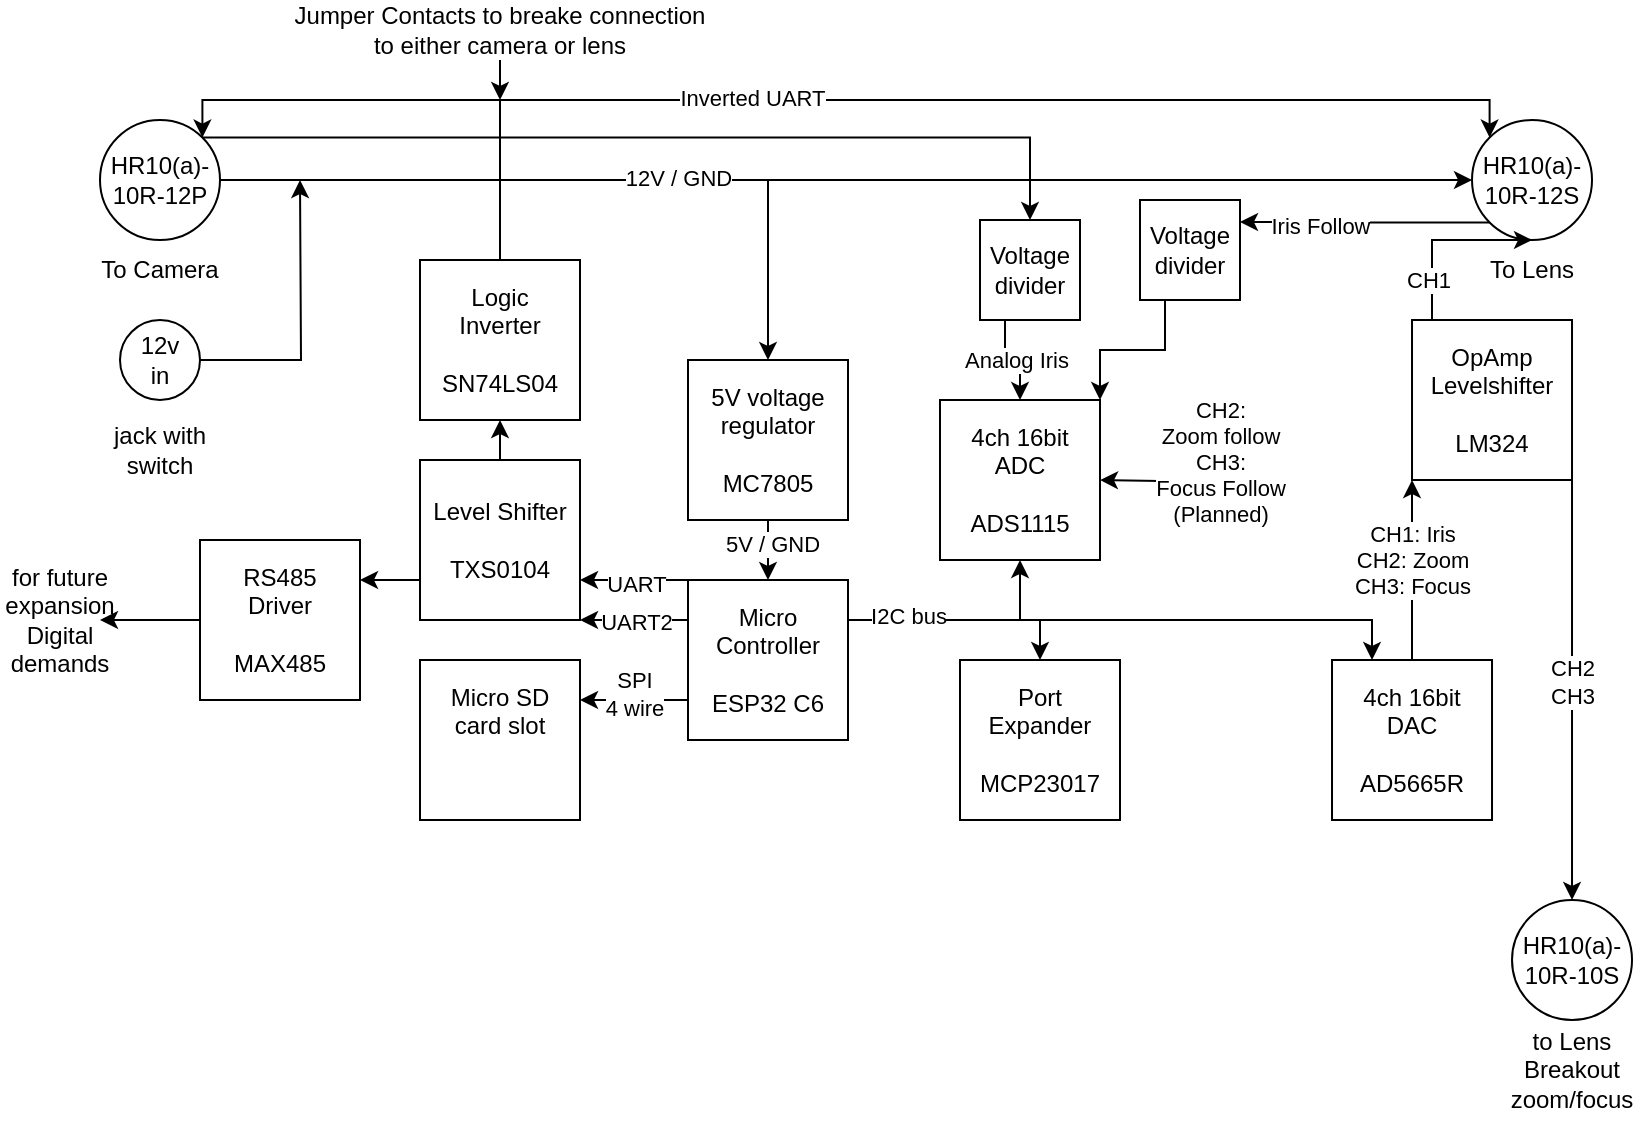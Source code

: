 <mxfile version="28.1.1">
  <diagram name="Seite-1" id="Hahzg_7kRcaVDWdicUzG">
    <mxGraphModel dx="1375" dy="1948" grid="1" gridSize="10" guides="1" tooltips="1" connect="1" arrows="1" fold="1" page="1" pageScale="1" pageWidth="827" pageHeight="1169" math="0" shadow="0">
      <root>
        <mxCell id="0" />
        <mxCell id="1" parent="0" />
        <mxCell id="dG8D63lNI3oWvQCbFCwT-28" style="edgeStyle=orthogonalEdgeStyle;rounded=0;orthogonalLoop=1;jettySize=auto;html=1;exitX=0;exitY=0;exitDx=0;exitDy=0;entryX=1;entryY=0.75;entryDx=0;entryDy=0;" edge="1" parent="1" source="dG8D63lNI3oWvQCbFCwT-1" target="dG8D63lNI3oWvQCbFCwT-6">
          <mxGeometry relative="1" as="geometry">
            <Array as="points">
              <mxPoint x="320" y="270" />
            </Array>
          </mxGeometry>
        </mxCell>
        <mxCell id="dG8D63lNI3oWvQCbFCwT-29" value="UART" style="edgeLabel;html=1;align=center;verticalAlign=middle;resizable=0;points=[];" vertex="1" connectable="0" parent="dG8D63lNI3oWvQCbFCwT-28">
          <mxGeometry x="0.333" y="2" relative="1" as="geometry">
            <mxPoint x="10" as="offset" />
          </mxGeometry>
        </mxCell>
        <mxCell id="dG8D63lNI3oWvQCbFCwT-38" style="edgeStyle=orthogonalEdgeStyle;rounded=0;orthogonalLoop=1;jettySize=auto;html=1;exitX=0;exitY=0.25;exitDx=0;exitDy=0;entryX=1;entryY=1;entryDx=0;entryDy=0;" edge="1" parent="1" source="dG8D63lNI3oWvQCbFCwT-1" target="dG8D63lNI3oWvQCbFCwT-6">
          <mxGeometry relative="1" as="geometry">
            <Array as="points">
              <mxPoint x="340" y="290" />
              <mxPoint x="340" y="290" />
            </Array>
          </mxGeometry>
        </mxCell>
        <mxCell id="dG8D63lNI3oWvQCbFCwT-39" value="UART2" style="edgeLabel;html=1;align=center;verticalAlign=middle;resizable=0;points=[];" vertex="1" connectable="0" parent="dG8D63lNI3oWvQCbFCwT-38">
          <mxGeometry x="0.037" y="1" relative="1" as="geometry">
            <mxPoint x="2" as="offset" />
          </mxGeometry>
        </mxCell>
        <mxCell id="dG8D63lNI3oWvQCbFCwT-43" style="edgeStyle=orthogonalEdgeStyle;rounded=0;orthogonalLoop=1;jettySize=auto;html=1;exitX=0;exitY=0.75;exitDx=0;exitDy=0;entryX=1;entryY=0.25;entryDx=0;entryDy=0;" edge="1" parent="1" source="dG8D63lNI3oWvQCbFCwT-1" target="dG8D63lNI3oWvQCbFCwT-5">
          <mxGeometry relative="1" as="geometry" />
        </mxCell>
        <mxCell id="dG8D63lNI3oWvQCbFCwT-44" value="SPI&lt;br&gt;4 wire" style="edgeLabel;html=1;align=center;verticalAlign=middle;resizable=0;points=[];" vertex="1" connectable="0" parent="dG8D63lNI3oWvQCbFCwT-43">
          <mxGeometry y="-3" relative="1" as="geometry">
            <mxPoint as="offset" />
          </mxGeometry>
        </mxCell>
        <mxCell id="dG8D63lNI3oWvQCbFCwT-45" style="edgeStyle=orthogonalEdgeStyle;rounded=0;orthogonalLoop=1;jettySize=auto;html=1;exitX=1;exitY=0.25;exitDx=0;exitDy=0;entryX=0.5;entryY=1;entryDx=0;entryDy=0;" edge="1" parent="1" source="dG8D63lNI3oWvQCbFCwT-1" target="dG8D63lNI3oWvQCbFCwT-3">
          <mxGeometry relative="1" as="geometry" />
        </mxCell>
        <mxCell id="dG8D63lNI3oWvQCbFCwT-46" style="edgeStyle=orthogonalEdgeStyle;rounded=0;orthogonalLoop=1;jettySize=auto;html=1;exitX=1;exitY=0.25;exitDx=0;exitDy=0;entryX=0.25;entryY=0;entryDx=0;entryDy=0;" edge="1" parent="1" source="dG8D63lNI3oWvQCbFCwT-1" target="dG8D63lNI3oWvQCbFCwT-4">
          <mxGeometry relative="1" as="geometry">
            <Array as="points">
              <mxPoint x="716" y="290" />
            </Array>
          </mxGeometry>
        </mxCell>
        <mxCell id="dG8D63lNI3oWvQCbFCwT-47" style="edgeStyle=orthogonalEdgeStyle;rounded=0;orthogonalLoop=1;jettySize=auto;html=1;exitX=1;exitY=0.25;exitDx=0;exitDy=0;entryX=0.5;entryY=0;entryDx=0;entryDy=0;" edge="1" parent="1" source="dG8D63lNI3oWvQCbFCwT-1" target="dG8D63lNI3oWvQCbFCwT-2">
          <mxGeometry relative="1" as="geometry" />
        </mxCell>
        <mxCell id="dG8D63lNI3oWvQCbFCwT-48" value="I2C bus" style="edgeLabel;html=1;align=center;verticalAlign=middle;resizable=0;points=[];" vertex="1" connectable="0" parent="dG8D63lNI3oWvQCbFCwT-47">
          <mxGeometry x="-0.797" y="2" relative="1" as="geometry">
            <mxPoint x="18" as="offset" />
          </mxGeometry>
        </mxCell>
        <mxCell id="dG8D63lNI3oWvQCbFCwT-1" value="&lt;div&gt;Micro&lt;/div&gt;&lt;div&gt;Controller&lt;/div&gt;&lt;div&gt;&lt;br&gt;&lt;/div&gt;ESP32 C6" style="whiteSpace=wrap;html=1;aspect=fixed;" vertex="1" parent="1">
          <mxGeometry x="374" y="270" width="80" height="80" as="geometry" />
        </mxCell>
        <mxCell id="dG8D63lNI3oWvQCbFCwT-2" value="&lt;div&gt;Port&lt;/div&gt;&lt;div&gt;Expander&lt;br&gt;&lt;br&gt;MCP23017&lt;/div&gt;" style="whiteSpace=wrap;html=1;aspect=fixed;" vertex="1" parent="1">
          <mxGeometry x="510" y="310" width="80" height="80" as="geometry" />
        </mxCell>
        <mxCell id="dG8D63lNI3oWvQCbFCwT-3" value="&lt;div&gt;4ch 16bit&lt;/div&gt;&lt;div&gt;ADC&lt;/div&gt;&lt;div&gt;&lt;br&gt;&lt;/div&gt;&lt;div&gt;ADS1115&lt;/div&gt;" style="whiteSpace=wrap;html=1;aspect=fixed;" vertex="1" parent="1">
          <mxGeometry x="500" y="180" width="80" height="80" as="geometry" />
        </mxCell>
        <mxCell id="dG8D63lNI3oWvQCbFCwT-53" style="edgeStyle=orthogonalEdgeStyle;rounded=0;orthogonalLoop=1;jettySize=auto;html=1;exitX=0.5;exitY=0;exitDx=0;exitDy=0;" edge="1" parent="1" source="dG8D63lNI3oWvQCbFCwT-4" target="dG8D63lNI3oWvQCbFCwT-59">
          <mxGeometry relative="1" as="geometry">
            <mxPoint x="816.01" y="230" as="targetPoint" />
            <Array as="points">
              <mxPoint x="736.01" y="220" />
              <mxPoint x="736.01" y="220" />
            </Array>
          </mxGeometry>
        </mxCell>
        <mxCell id="dG8D63lNI3oWvQCbFCwT-54" value="CH1: Iris&lt;br&gt;CH2: Zoom&lt;br&gt;CH3: Focus" style="edgeLabel;html=1;align=center;verticalAlign=middle;resizable=0;points=[];" vertex="1" connectable="0" parent="dG8D63lNI3oWvQCbFCwT-53">
          <mxGeometry x="-0.148" y="1" relative="1" as="geometry">
            <mxPoint x="1" y="-12" as="offset" />
          </mxGeometry>
        </mxCell>
        <mxCell id="dG8D63lNI3oWvQCbFCwT-4" value="&lt;div&gt;4ch 16bit&lt;/div&gt;&lt;div&gt;DAC&lt;/div&gt;&lt;div&gt;&lt;br&gt;&lt;/div&gt;&lt;div&gt;AD5665R&lt;/div&gt;" style="whiteSpace=wrap;html=1;aspect=fixed;" vertex="1" parent="1">
          <mxGeometry x="696.01" y="310" width="80" height="80" as="geometry" />
        </mxCell>
        <mxCell id="dG8D63lNI3oWvQCbFCwT-5" value="&lt;div&gt;Micro SD&lt;/div&gt;&lt;div&gt;card slot&lt;/div&gt;&lt;div&gt;&lt;br&gt;&lt;/div&gt;&lt;div&gt;&lt;br&gt;&lt;/div&gt;" style="whiteSpace=wrap;html=1;aspect=fixed;" vertex="1" parent="1">
          <mxGeometry x="240" y="310" width="80" height="80" as="geometry" />
        </mxCell>
        <mxCell id="dG8D63lNI3oWvQCbFCwT-30" style="edgeStyle=orthogonalEdgeStyle;rounded=0;orthogonalLoop=1;jettySize=auto;html=1;exitX=0.5;exitY=0;exitDx=0;exitDy=0;entryX=0.5;entryY=1;entryDx=0;entryDy=0;" edge="1" parent="1" source="dG8D63lNI3oWvQCbFCwT-6" target="dG8D63lNI3oWvQCbFCwT-7">
          <mxGeometry relative="1" as="geometry" />
        </mxCell>
        <mxCell id="dG8D63lNI3oWvQCbFCwT-56" style="edgeStyle=orthogonalEdgeStyle;rounded=0;orthogonalLoop=1;jettySize=auto;html=1;exitX=0;exitY=0.75;exitDx=0;exitDy=0;entryX=1;entryY=0.25;entryDx=0;entryDy=0;" edge="1" parent="1" source="dG8D63lNI3oWvQCbFCwT-6" target="dG8D63lNI3oWvQCbFCwT-37">
          <mxGeometry relative="1" as="geometry" />
        </mxCell>
        <mxCell id="dG8D63lNI3oWvQCbFCwT-6" value="Level Shifter&lt;br&gt;&lt;br&gt;TXS0104" style="whiteSpace=wrap;html=1;aspect=fixed;" vertex="1" parent="1">
          <mxGeometry x="240" y="210" width="80" height="80" as="geometry" />
        </mxCell>
        <mxCell id="dG8D63lNI3oWvQCbFCwT-31" style="edgeStyle=orthogonalEdgeStyle;rounded=0;orthogonalLoop=1;jettySize=auto;html=1;exitX=0.5;exitY=0;exitDx=0;exitDy=0;entryX=1;entryY=0;entryDx=0;entryDy=0;" edge="1" parent="1" source="dG8D63lNI3oWvQCbFCwT-7" target="dG8D63lNI3oWvQCbFCwT-17">
          <mxGeometry relative="1" as="geometry">
            <Array as="points">
              <mxPoint x="280" y="30" />
              <mxPoint x="131" y="30" />
            </Array>
          </mxGeometry>
        </mxCell>
        <mxCell id="dG8D63lNI3oWvQCbFCwT-32" style="edgeStyle=orthogonalEdgeStyle;rounded=0;orthogonalLoop=1;jettySize=auto;html=1;exitX=0.5;exitY=0;exitDx=0;exitDy=0;entryX=0;entryY=0;entryDx=0;entryDy=0;" edge="1" parent="1" source="dG8D63lNI3oWvQCbFCwT-7" target="dG8D63lNI3oWvQCbFCwT-16">
          <mxGeometry relative="1" as="geometry">
            <Array as="points">
              <mxPoint x="280" y="30" />
              <mxPoint x="775" y="30" />
            </Array>
          </mxGeometry>
        </mxCell>
        <mxCell id="dG8D63lNI3oWvQCbFCwT-33" value="Inverted UART" style="edgeLabel;html=1;align=center;verticalAlign=middle;resizable=0;points=[];" vertex="1" connectable="0" parent="dG8D63lNI3oWvQCbFCwT-32">
          <mxGeometry x="-0.306" y="1" relative="1" as="geometry">
            <mxPoint as="offset" />
          </mxGeometry>
        </mxCell>
        <mxCell id="dG8D63lNI3oWvQCbFCwT-7" value="&lt;div&gt;Logic&lt;/div&gt;&lt;div&gt;Inverter&lt;/div&gt;&lt;div&gt;&lt;br&gt;&lt;/div&gt;&lt;div&gt;SN74LS04&lt;/div&gt;" style="whiteSpace=wrap;html=1;aspect=fixed;" vertex="1" parent="1">
          <mxGeometry x="240" y="110" width="80" height="80" as="geometry" />
        </mxCell>
        <mxCell id="dG8D63lNI3oWvQCbFCwT-25" style="edgeStyle=orthogonalEdgeStyle;rounded=0;orthogonalLoop=1;jettySize=auto;html=1;exitX=0.5;exitY=1;exitDx=0;exitDy=0;entryX=0.5;entryY=0;entryDx=0;entryDy=0;" edge="1" parent="1" source="dG8D63lNI3oWvQCbFCwT-8" target="dG8D63lNI3oWvQCbFCwT-1">
          <mxGeometry relative="1" as="geometry" />
        </mxCell>
        <mxCell id="dG8D63lNI3oWvQCbFCwT-26" value="5V / GND" style="edgeLabel;html=1;align=center;verticalAlign=middle;resizable=0;points=[];" vertex="1" connectable="0" parent="dG8D63lNI3oWvQCbFCwT-25">
          <mxGeometry x="-0.25" y="2" relative="1" as="geometry">
            <mxPoint as="offset" />
          </mxGeometry>
        </mxCell>
        <mxCell id="dG8D63lNI3oWvQCbFCwT-8" value="&lt;div&gt;5V voltage&lt;/div&gt;&lt;div&gt;regulator&lt;/div&gt;&lt;div&gt;&lt;br&gt;&lt;/div&gt;&lt;div&gt;MC7805&lt;/div&gt;" style="whiteSpace=wrap;html=1;aspect=fixed;" vertex="1" parent="1">
          <mxGeometry x="374" y="160" width="80" height="80" as="geometry" />
        </mxCell>
        <mxCell id="dG8D63lNI3oWvQCbFCwT-21" style="edgeStyle=orthogonalEdgeStyle;rounded=0;orthogonalLoop=1;jettySize=auto;html=1;exitX=1;exitY=0.5;exitDx=0;exitDy=0;" edge="1" parent="1" source="dG8D63lNI3oWvQCbFCwT-13">
          <mxGeometry relative="1" as="geometry">
            <mxPoint x="180" y="70" as="targetPoint" />
          </mxGeometry>
        </mxCell>
        <mxCell id="dG8D63lNI3oWvQCbFCwT-13" value="&lt;div&gt;12v&lt;/div&gt;&lt;div&gt;in&lt;/div&gt;" style="ellipse;whiteSpace=wrap;html=1;aspect=fixed;" vertex="1" parent="1">
          <mxGeometry x="90" y="140" width="40" height="40" as="geometry" />
        </mxCell>
        <mxCell id="dG8D63lNI3oWvQCbFCwT-14" value="jack with switch" style="text;html=1;align=center;verticalAlign=middle;whiteSpace=wrap;rounded=0;" vertex="1" parent="1">
          <mxGeometry x="80" y="190" width="60" height="30" as="geometry" />
        </mxCell>
        <mxCell id="dG8D63lNI3oWvQCbFCwT-74" style="edgeStyle=orthogonalEdgeStyle;rounded=0;orthogonalLoop=1;jettySize=auto;html=1;exitX=0;exitY=1;exitDx=0;exitDy=0;" edge="1" parent="1" source="dG8D63lNI3oWvQCbFCwT-16">
          <mxGeometry relative="1" as="geometry">
            <mxPoint x="650" y="91" as="targetPoint" />
          </mxGeometry>
        </mxCell>
        <mxCell id="dG8D63lNI3oWvQCbFCwT-77" value="Iris Follow" style="edgeLabel;html=1;align=center;verticalAlign=middle;resizable=0;points=[];" vertex="1" connectable="0" parent="dG8D63lNI3oWvQCbFCwT-74">
          <mxGeometry x="0.375" y="1" relative="1" as="geometry">
            <mxPoint x="1" as="offset" />
          </mxGeometry>
        </mxCell>
        <mxCell id="dG8D63lNI3oWvQCbFCwT-16" value="&lt;div&gt;HR10(a)-&lt;/div&gt;&lt;div&gt;10R-12S&lt;/div&gt;" style="ellipse;whiteSpace=wrap;html=1;aspect=fixed;" vertex="1" parent="1">
          <mxGeometry x="766.01" y="40" width="60" height="60" as="geometry" />
        </mxCell>
        <mxCell id="dG8D63lNI3oWvQCbFCwT-22" style="edgeStyle=orthogonalEdgeStyle;rounded=0;orthogonalLoop=1;jettySize=auto;html=1;exitX=1;exitY=0.5;exitDx=0;exitDy=0;entryX=0.5;entryY=0;entryDx=0;entryDy=0;" edge="1" parent="1" source="dG8D63lNI3oWvQCbFCwT-17" target="dG8D63lNI3oWvQCbFCwT-8">
          <mxGeometry relative="1" as="geometry" />
        </mxCell>
        <mxCell id="dG8D63lNI3oWvQCbFCwT-23" style="edgeStyle=orthogonalEdgeStyle;rounded=0;orthogonalLoop=1;jettySize=auto;html=1;exitX=1;exitY=0.5;exitDx=0;exitDy=0;entryX=0;entryY=0.5;entryDx=0;entryDy=0;" edge="1" parent="1" source="dG8D63lNI3oWvQCbFCwT-17" target="dG8D63lNI3oWvQCbFCwT-16">
          <mxGeometry relative="1" as="geometry" />
        </mxCell>
        <mxCell id="dG8D63lNI3oWvQCbFCwT-24" value="12V / GND" style="edgeLabel;html=1;align=center;verticalAlign=middle;resizable=0;points=[];" vertex="1" connectable="0" parent="dG8D63lNI3oWvQCbFCwT-23">
          <mxGeometry x="-0.268" y="1" relative="1" as="geometry">
            <mxPoint as="offset" />
          </mxGeometry>
        </mxCell>
        <mxCell id="dG8D63lNI3oWvQCbFCwT-65" style="edgeStyle=orthogonalEdgeStyle;rounded=0;orthogonalLoop=1;jettySize=auto;html=1;exitX=0.25;exitY=1;exitDx=0;exitDy=0;entryX=0.5;entryY=0;entryDx=0;entryDy=0;" edge="1" parent="1" source="dG8D63lNI3oWvQCbFCwT-60" target="dG8D63lNI3oWvQCbFCwT-3">
          <mxGeometry relative="1" as="geometry" />
        </mxCell>
        <mxCell id="dG8D63lNI3oWvQCbFCwT-66" value="Analog Iris" style="edgeLabel;html=1;align=center;verticalAlign=middle;resizable=0;points=[];" vertex="1" connectable="0" parent="dG8D63lNI3oWvQCbFCwT-65">
          <mxGeometry x="0.047" relative="1" as="geometry">
            <mxPoint as="offset" />
          </mxGeometry>
        </mxCell>
        <mxCell id="dG8D63lNI3oWvQCbFCwT-17" value="&lt;div&gt;HR10(a)-&lt;/div&gt;&lt;div&gt;10R-12P&lt;/div&gt;" style="ellipse;whiteSpace=wrap;html=1;aspect=fixed;" vertex="1" parent="1">
          <mxGeometry x="80" y="40" width="60" height="60" as="geometry" />
        </mxCell>
        <mxCell id="dG8D63lNI3oWvQCbFCwT-19" value="To Camera" style="text;html=1;align=center;verticalAlign=middle;whiteSpace=wrap;rounded=0;" vertex="1" parent="1">
          <mxGeometry x="75" y="100" width="70" height="30" as="geometry" />
        </mxCell>
        <mxCell id="dG8D63lNI3oWvQCbFCwT-20" value="To Lens" style="text;html=1;align=center;verticalAlign=middle;whiteSpace=wrap;rounded=0;" vertex="1" parent="1">
          <mxGeometry x="766.01" y="100" width="60" height="30" as="geometry" />
        </mxCell>
        <mxCell id="dG8D63lNI3oWvQCbFCwT-35" style="edgeStyle=orthogonalEdgeStyle;rounded=0;orthogonalLoop=1;jettySize=auto;html=1;exitX=0.5;exitY=1;exitDx=0;exitDy=0;" edge="1" parent="1" source="dG8D63lNI3oWvQCbFCwT-34">
          <mxGeometry relative="1" as="geometry">
            <mxPoint x="280" y="30" as="targetPoint" />
          </mxGeometry>
        </mxCell>
        <mxCell id="dG8D63lNI3oWvQCbFCwT-34" value="Jumper Contacts to breake connection to either camera or lens" style="text;html=1;align=center;verticalAlign=middle;whiteSpace=wrap;rounded=0;" vertex="1" parent="1">
          <mxGeometry x="170" y="-20" width="220" height="30" as="geometry" />
        </mxCell>
        <mxCell id="dG8D63lNI3oWvQCbFCwT-41" style="edgeStyle=orthogonalEdgeStyle;rounded=0;orthogonalLoop=1;jettySize=auto;html=1;exitX=0;exitY=0.5;exitDx=0;exitDy=0;" edge="1" parent="1" source="dG8D63lNI3oWvQCbFCwT-37">
          <mxGeometry relative="1" as="geometry">
            <mxPoint x="80" y="290" as="targetPoint" />
          </mxGeometry>
        </mxCell>
        <mxCell id="dG8D63lNI3oWvQCbFCwT-37" value="&lt;div&gt;RS485&lt;/div&gt;&lt;div&gt;Driver&lt;/div&gt;&lt;br&gt;MAX485" style="whiteSpace=wrap;html=1;aspect=fixed;" vertex="1" parent="1">
          <mxGeometry x="130" y="250" width="80" height="80" as="geometry" />
        </mxCell>
        <mxCell id="dG8D63lNI3oWvQCbFCwT-42" value="&lt;div&gt;for future expansion&lt;/div&gt;&lt;div&gt;Digital demands&lt;/div&gt;" style="text;html=1;align=center;verticalAlign=middle;whiteSpace=wrap;rounded=0;" vertex="1" parent="1">
          <mxGeometry x="30" y="275" width="60" height="30" as="geometry" />
        </mxCell>
        <mxCell id="dG8D63lNI3oWvQCbFCwT-55" value="&lt;div&gt;HR10(a)-&lt;/div&gt;&lt;div&gt;10R-10S&lt;/div&gt;" style="ellipse;whiteSpace=wrap;html=1;aspect=fixed;" vertex="1" parent="1">
          <mxGeometry x="786.01" y="430" width="60" height="60" as="geometry" />
        </mxCell>
        <mxCell id="dG8D63lNI3oWvQCbFCwT-57" value="to Lens&lt;br&gt;Breakout&lt;br&gt;zoom/focus" style="text;html=1;align=center;verticalAlign=middle;whiteSpace=wrap;rounded=0;" vertex="1" parent="1">
          <mxGeometry x="781.01" y="490" width="70" height="50" as="geometry" />
        </mxCell>
        <mxCell id="dG8D63lNI3oWvQCbFCwT-61" style="edgeStyle=orthogonalEdgeStyle;rounded=0;orthogonalLoop=1;jettySize=auto;html=1;exitX=0.25;exitY=0;exitDx=0;exitDy=0;entryX=0.5;entryY=1;entryDx=0;entryDy=0;" edge="1" parent="1" source="dG8D63lNI3oWvQCbFCwT-59" target="dG8D63lNI3oWvQCbFCwT-16">
          <mxGeometry relative="1" as="geometry">
            <Array as="points">
              <mxPoint x="746.01" y="140" />
              <mxPoint x="746.01" y="100" />
            </Array>
          </mxGeometry>
        </mxCell>
        <mxCell id="dG8D63lNI3oWvQCbFCwT-63" value="CH1" style="edgeLabel;html=1;align=center;verticalAlign=middle;resizable=0;points=[];" vertex="1" connectable="0" parent="dG8D63lNI3oWvQCbFCwT-61">
          <mxGeometry x="-0.4" y="2" relative="1" as="geometry">
            <mxPoint as="offset" />
          </mxGeometry>
        </mxCell>
        <mxCell id="dG8D63lNI3oWvQCbFCwT-62" style="edgeStyle=orthogonalEdgeStyle;rounded=0;orthogonalLoop=1;jettySize=auto;html=1;exitX=1;exitY=1;exitDx=0;exitDy=0;" edge="1" parent="1" source="dG8D63lNI3oWvQCbFCwT-59" target="dG8D63lNI3oWvQCbFCwT-55">
          <mxGeometry relative="1" as="geometry" />
        </mxCell>
        <mxCell id="dG8D63lNI3oWvQCbFCwT-64" value="CH2&lt;br&gt;CH3" style="edgeLabel;html=1;align=center;verticalAlign=middle;resizable=0;points=[];" vertex="1" connectable="0" parent="dG8D63lNI3oWvQCbFCwT-62">
          <mxGeometry x="-0.038" relative="1" as="geometry">
            <mxPoint as="offset" />
          </mxGeometry>
        </mxCell>
        <mxCell id="dG8D63lNI3oWvQCbFCwT-67" style="edgeStyle=orthogonalEdgeStyle;rounded=0;orthogonalLoop=1;jettySize=auto;html=1;entryX=1;entryY=0.5;entryDx=0;entryDy=0;" edge="1" parent="1" target="dG8D63lNI3oWvQCbFCwT-3">
          <mxGeometry relative="1" as="geometry">
            <mxPoint x="640" y="220" as="sourcePoint" />
          </mxGeometry>
        </mxCell>
        <mxCell id="dG8D63lNI3oWvQCbFCwT-68" value="CH2:&lt;br&gt;Zoom follow&lt;br&gt;CH3:&lt;br&gt;&lt;div&gt;Focus Follow&lt;/div&gt;&lt;div&gt;(Planned)&lt;/div&gt;" style="edgeLabel;html=1;align=center;verticalAlign=middle;resizable=0;points=[];" vertex="1" connectable="0" parent="dG8D63lNI3oWvQCbFCwT-67">
          <mxGeometry x="-0.141" y="-1" relative="1" as="geometry">
            <mxPoint x="26" y="-9" as="offset" />
          </mxGeometry>
        </mxCell>
        <mxCell id="dG8D63lNI3oWvQCbFCwT-59" value="OpAmp&lt;br&gt;&lt;div&gt;Levelshifter&lt;/div&gt;&lt;div&gt;&lt;br&gt;&lt;/div&gt;&lt;div&gt;LM324&lt;/div&gt;" style="whiteSpace=wrap;html=1;aspect=fixed;" vertex="1" parent="1">
          <mxGeometry x="736.01" y="140" width="80" height="80" as="geometry" />
        </mxCell>
        <mxCell id="dG8D63lNI3oWvQCbFCwT-72" value="" style="edgeStyle=orthogonalEdgeStyle;rounded=0;orthogonalLoop=1;jettySize=auto;html=1;exitX=1;exitY=0;exitDx=0;exitDy=0;entryX=0.5;entryY=0;entryDx=0;entryDy=0;" edge="1" parent="1" source="dG8D63lNI3oWvQCbFCwT-17" target="dG8D63lNI3oWvQCbFCwT-60">
          <mxGeometry relative="1" as="geometry">
            <mxPoint x="131" y="49" as="sourcePoint" />
            <mxPoint x="540" y="180" as="targetPoint" />
          </mxGeometry>
        </mxCell>
        <mxCell id="dG8D63lNI3oWvQCbFCwT-60" value="&lt;div&gt;Voltage&lt;/div&gt;&lt;div&gt;divider&lt;/div&gt;" style="whiteSpace=wrap;html=1;aspect=fixed;" vertex="1" parent="1">
          <mxGeometry x="520" y="90" width="50" height="50" as="geometry" />
        </mxCell>
        <mxCell id="dG8D63lNI3oWvQCbFCwT-76" style="edgeStyle=orthogonalEdgeStyle;rounded=0;orthogonalLoop=1;jettySize=auto;html=1;exitX=0.25;exitY=1;exitDx=0;exitDy=0;entryX=1;entryY=0;entryDx=0;entryDy=0;" edge="1" parent="1" source="dG8D63lNI3oWvQCbFCwT-75" target="dG8D63lNI3oWvQCbFCwT-3">
          <mxGeometry relative="1" as="geometry" />
        </mxCell>
        <mxCell id="dG8D63lNI3oWvQCbFCwT-75" value="&lt;div&gt;Voltage&lt;/div&gt;&lt;div&gt;divider&lt;/div&gt;" style="whiteSpace=wrap;html=1;aspect=fixed;" vertex="1" parent="1">
          <mxGeometry x="600" y="80" width="50" height="50" as="geometry" />
        </mxCell>
      </root>
    </mxGraphModel>
  </diagram>
</mxfile>
